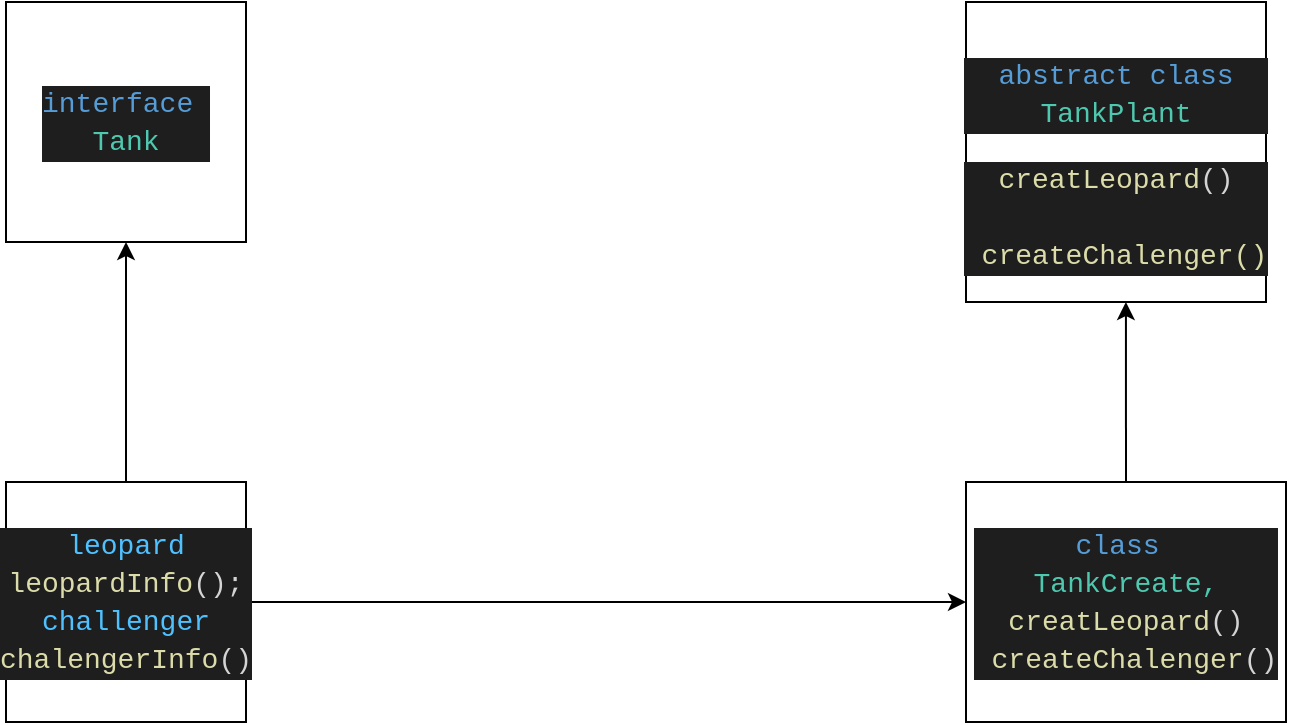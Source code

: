 <mxfile>
    <diagram id="l0hdIpcxnE2luScKqQFZ" name="Страница 1">
        <mxGraphModel dx="662" dy="359" grid="1" gridSize="10" guides="1" tooltips="1" connect="1" arrows="1" fold="1" page="1" pageScale="1" pageWidth="827" pageHeight="1169" math="0" shadow="0">
            <root>
                <mxCell id="0"/>
                <mxCell id="1" parent="0"/>
                <mxCell id="2" value="&lt;div style=&quot;color: rgb(212, 212, 212); background-color: rgb(30, 30, 30); font-family: Consolas, &amp;quot;Courier New&amp;quot;, monospace; font-size: 14px; line-height: 19px;&quot;&gt;&lt;span style=&quot;color: #569cd6;&quot;&gt;interface&lt;/span&gt;&amp;nbsp;&lt;/div&gt;&lt;div style=&quot;color: rgb(212, 212, 212); background-color: rgb(30, 30, 30); font-family: Consolas, &amp;quot;Courier New&amp;quot;, monospace; font-size: 14px; line-height: 19px;&quot;&gt;&lt;span style=&quot;color: #4ec9b0;&quot;&gt;Tank&lt;/span&gt;&lt;/div&gt;" style="whiteSpace=wrap;html=1;aspect=fixed;" vertex="1" parent="1">
                    <mxGeometry x="40" y="40" width="120" height="120" as="geometry"/>
                </mxCell>
                <mxCell id="3" value="&lt;br&gt;&lt;div style=&quot;color: rgb(212, 212, 212); background-color: rgb(30, 30, 30); font-family: Consolas, &amp;quot;Courier New&amp;quot;, monospace; font-weight: normal; font-size: 14px; line-height: 19px;&quot;&gt;&lt;div&gt;&lt;span style=&quot;color: #569cd6;&quot;&gt;abstract&lt;/span&gt;&lt;span style=&quot;color: #d4d4d4;&quot;&gt; &lt;/span&gt;&lt;span style=&quot;color: #569cd6;&quot;&gt;class&lt;/span&gt;&lt;span style=&quot;color: #d4d4d4;&quot;&gt; &lt;/span&gt;&lt;span style=&quot;color: #4ec9b0;&quot;&gt;TankPlant&lt;/span&gt;&lt;/div&gt;&lt;/div&gt;&lt;br&gt;&lt;div style=&quot;color: rgb(212, 212, 212); background-color: rgb(30, 30, 30); font-family: Consolas, &amp;quot;Courier New&amp;quot;, monospace; font-size: 14px; line-height: 19px;&quot;&gt;&lt;div&gt;&lt;span style=&quot;color: #dcdcaa;&quot;&gt;creatLeopard&lt;/span&gt;()&lt;/div&gt;&lt;div&gt;&amp;nbsp; &amp;nbsp;&lt;span style=&quot;color: #dcdcaa;&quot;&gt;createChalenger()&lt;/span&gt;&lt;/div&gt;&lt;/div&gt;" style="whiteSpace=wrap;html=1;aspect=fixed;" vertex="1" parent="1">
                    <mxGeometry x="520" y="40" width="150" height="150" as="geometry"/>
                </mxCell>
                <mxCell id="7" value="&lt;div style=&quot;color: rgb(212, 212, 212); background-color: rgb(30, 30, 30); font-family: Consolas, &amp;quot;Courier New&amp;quot;, monospace; font-size: 14px; line-height: 19px;&quot;&gt;&lt;span style=&quot;color: #569cd6;&quot;&gt;class&lt;/span&gt;&amp;nbsp;&lt;/div&gt;&lt;div style=&quot;color: rgb(212, 212, 212); background-color: rgb(30, 30, 30); font-family: Consolas, &amp;quot;Courier New&amp;quot;, monospace; font-size: 14px; line-height: 19px;&quot;&gt;&lt;span style=&quot;color: #4ec9b0;&quot;&gt;TankCreate,&lt;/span&gt;&lt;/div&gt;&lt;div style=&quot;color: rgb(212, 212, 212); background-color: rgb(30, 30, 30); font-family: Consolas, &amp;quot;Courier New&amp;quot;, monospace; font-size: 14px; line-height: 19px;&quot;&gt;&lt;div style=&quot;line-height: 19px;&quot;&gt;&lt;span style=&quot;color: #dcdcaa;&quot;&gt;creatLeopard&lt;/span&gt;()&lt;/div&gt;&lt;div style=&quot;line-height: 19px;&quot;&gt;&lt;div style=&quot;line-height: 19px;&quot;&gt;&amp;nbsp;&lt;span style=&quot;color: #dcdcaa;&quot;&gt;createChalenger&lt;/span&gt;()&lt;/div&gt;&lt;/div&gt;&lt;/div&gt;" style="rounded=0;whiteSpace=wrap;html=1;fontSize=12;" vertex="1" parent="1">
                    <mxGeometry x="520" y="280" width="160" height="120" as="geometry"/>
                </mxCell>
                <mxCell id="8" value="" style="endArrow=classic;html=1;fontSize=12;exitX=0.5;exitY=0;exitDx=0;exitDy=0;entryX=0.533;entryY=1;entryDx=0;entryDy=0;entryPerimeter=0;" edge="1" parent="1" source="7" target="3">
                    <mxGeometry width="50" height="50" relative="1" as="geometry">
                        <mxPoint x="590" y="280" as="sourcePoint"/>
                        <mxPoint x="600" y="200" as="targetPoint"/>
                        <Array as="points"/>
                    </mxGeometry>
                </mxCell>
                <mxCell id="10" value="" style="endArrow=classic;html=1;fontSize=12;entryX=0;entryY=0.5;entryDx=0;entryDy=0;exitX=1;exitY=0.5;exitDx=0;exitDy=0;exitPerimeter=0;" edge="1" parent="1" source="11" target="7">
                    <mxGeometry width="50" height="50" relative="1" as="geometry">
                        <mxPoint x="170" y="340" as="sourcePoint"/>
                        <mxPoint x="400" y="180" as="targetPoint"/>
                    </mxGeometry>
                </mxCell>
                <mxCell id="11" value="&lt;div style=&quot;color: rgb(212, 212, 212); background-color: rgb(30, 30, 30); font-family: Consolas, &amp;quot;Courier New&amp;quot;, monospace; font-size: 14px; line-height: 19px;&quot;&gt;&lt;span style=&quot;color: #4fc1ff;&quot;&gt;leopard&lt;/span&gt;&lt;/div&gt;&lt;div style=&quot;color: rgb(212, 212, 212); background-color: rgb(30, 30, 30); font-family: Consolas, &amp;quot;Courier New&amp;quot;, monospace; font-size: 14px; line-height: 19px;&quot;&gt;&lt;div style=&quot;line-height: 19px;&quot;&gt;&lt;span style=&quot;color: #dcdcaa;&quot;&gt;leopardInfo&lt;/span&gt;();&lt;/div&gt;&lt;/div&gt;&lt;div style=&quot;color: rgb(212, 212, 212); background-color: rgb(30, 30, 30); font-family: Consolas, &amp;quot;Courier New&amp;quot;, monospace; font-size: 14px; line-height: 19px;&quot;&gt;&lt;span style=&quot;color: #4fc1ff;&quot;&gt;challenger&lt;/span&gt;&lt;/div&gt;&lt;div style=&quot;color: rgb(212, 212, 212); background-color: rgb(30, 30, 30); font-family: Consolas, &amp;quot;Courier New&amp;quot;, monospace; font-size: 14px; line-height: 19px;&quot;&gt;&lt;div style=&quot;line-height: 19px;&quot;&gt;&lt;span style=&quot;color: #dcdcaa;&quot;&gt;chalengerInfo&lt;/span&gt;()&lt;/div&gt;&lt;/div&gt;" style="rounded=0;whiteSpace=wrap;html=1;fontSize=12;" vertex="1" parent="1">
                    <mxGeometry x="40" y="280" width="120" height="120" as="geometry"/>
                </mxCell>
                <mxCell id="13" value="" style="endArrow=classic;html=1;fontSize=12;entryX=0.5;entryY=1;entryDx=0;entryDy=0;" edge="1" parent="1" target="2">
                    <mxGeometry width="50" height="50" relative="1" as="geometry">
                        <mxPoint x="100" y="280" as="sourcePoint"/>
                        <mxPoint x="150" y="230" as="targetPoint"/>
                    </mxGeometry>
                </mxCell>
            </root>
        </mxGraphModel>
    </diagram>
</mxfile>